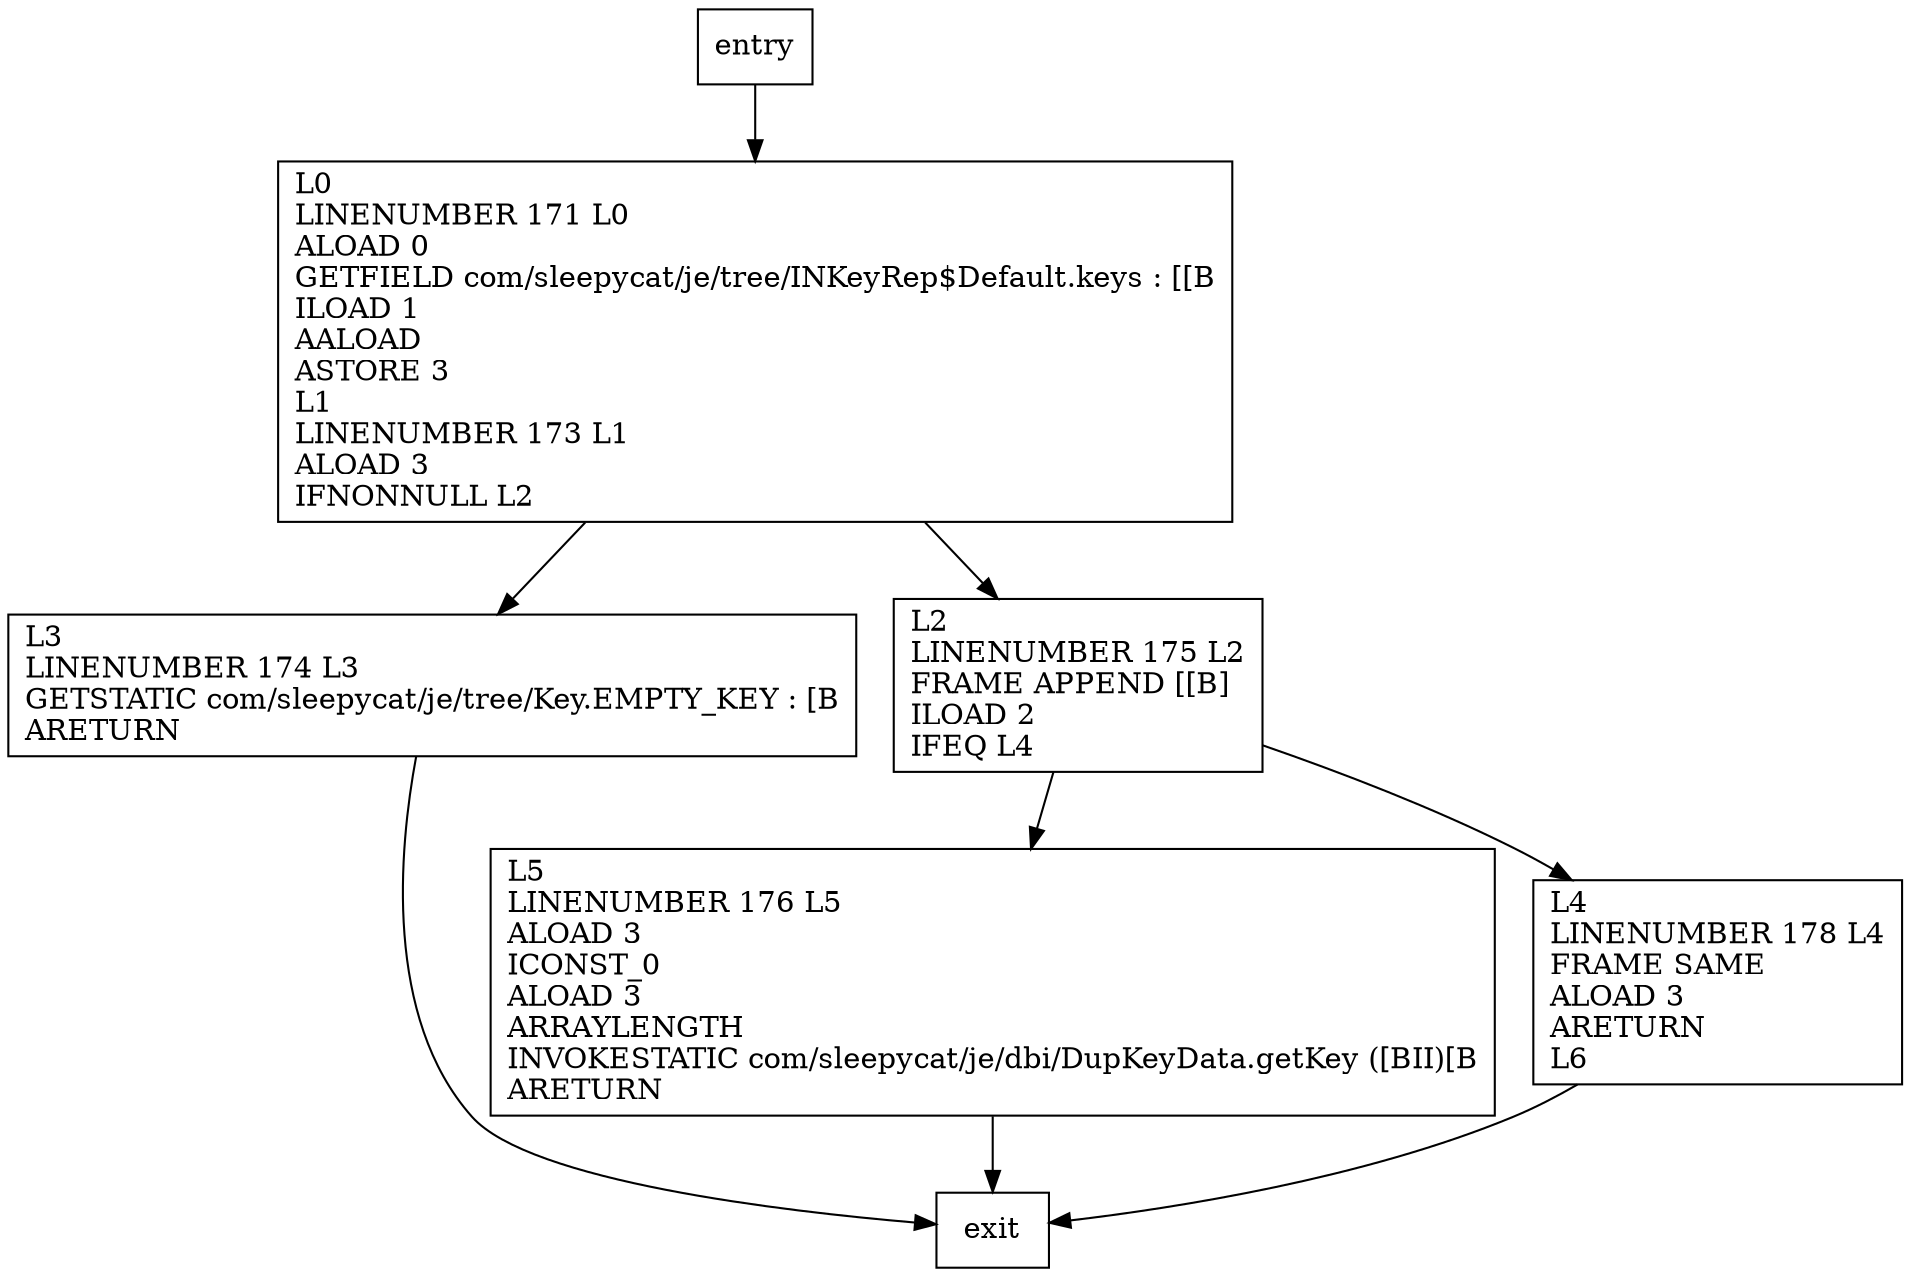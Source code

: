 digraph getKey {
node [shape=record];
1482049159 [label="L5\lLINENUMBER 176 L5\lALOAD 3\lICONST_0\lALOAD 3\lARRAYLENGTH\lINVOKESTATIC com/sleepycat/je/dbi/DupKeyData.getKey ([BII)[B\lARETURN\l"];
1223561273 [label="L3\lLINENUMBER 174 L3\lGETSTATIC com/sleepycat/je/tree/Key.EMPTY_KEY : [B\lARETURN\l"];
1767582324 [label="L0\lLINENUMBER 171 L0\lALOAD 0\lGETFIELD com/sleepycat/je/tree/INKeyRep$Default.keys : [[B\lILOAD 1\lAALOAD\lASTORE 3\lL1\lLINENUMBER 173 L1\lALOAD 3\lIFNONNULL L2\l"];
1752096627 [label="L4\lLINENUMBER 178 L4\lFRAME SAME\lALOAD 3\lARETURN\lL6\l"];
33036513 [label="L2\lLINENUMBER 175 L2\lFRAME APPEND [[B]\lILOAD 2\lIFEQ L4\l"];
entry;
exit;
entry -> 1767582324;
1482049159 -> exit;
1223561273 -> exit;
1767582324 -> 1223561273;
1767582324 -> 33036513;
1752096627 -> exit;
33036513 -> 1482049159;
33036513 -> 1752096627;
}
